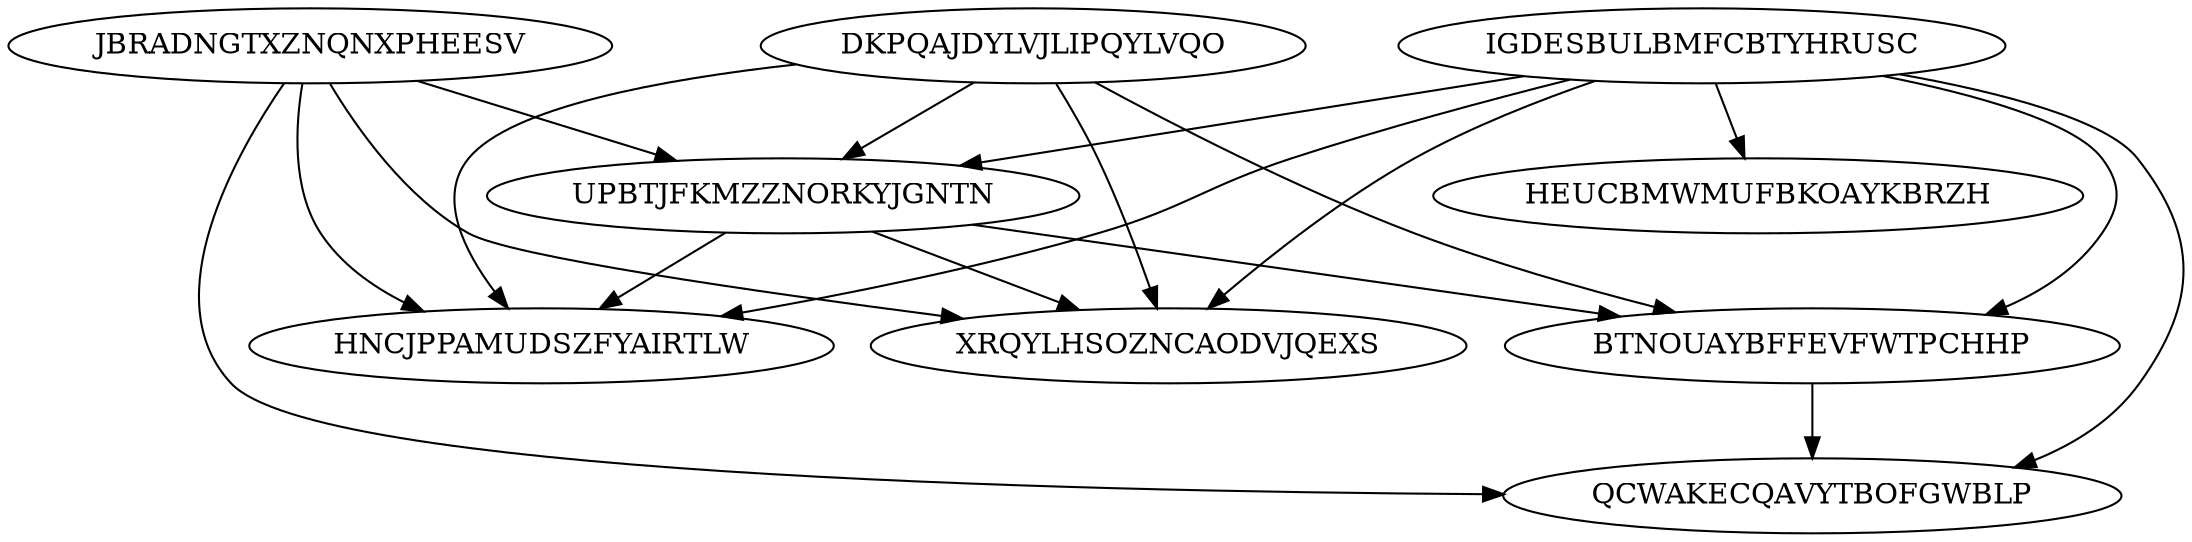 digraph "N9M18" {
	DKPQAJDYLVJLIPQYLVQO			[Weight=19, Start=0, Processor=1];
	IGDESBULBMFCBTYHRUSC			[Weight=19, Start=0, Processor=2];
	JBRADNGTXZNQNXPHEESV			[Weight=14, Start=0, Processor=3];
	UPBTJFKMZZNORKYJGNTN			[Weight=15, Start=31, Processor=1];
	XRQYLHSOZNCAODVJQEXS			[Weight=12, Start=65, Processor=2];
	HEUCBMWMUFBKOAYKBRZH			[Weight=14, Start=31, Processor=3];
	BTNOUAYBFFEVFWTPCHHP			[Weight=15, Start=46, Processor=1];
	HNCJPPAMUDSZFYAIRTLW			[Weight=15, Start=57, Processor=3];
	QCWAKECQAVYTBOFGWBLP			[Weight=17, Start=61, Processor=1];
	IGDESBULBMFCBTYHRUSC -> HEUCBMWMUFBKOAYKBRZH		[Weight=12];
	JBRADNGTXZNQNXPHEESV -> HNCJPPAMUDSZFYAIRTLW		[Weight=16];
	BTNOUAYBFFEVFWTPCHHP -> QCWAKECQAVYTBOFGWBLP		[Weight=13];
	DKPQAJDYLVJLIPQYLVQO -> XRQYLHSOZNCAODVJQEXS		[Weight=10];
	UPBTJFKMZZNORKYJGNTN -> BTNOUAYBFFEVFWTPCHHP		[Weight=10];
	JBRADNGTXZNQNXPHEESV -> QCWAKECQAVYTBOFGWBLP		[Weight=16];
	JBRADNGTXZNQNXPHEESV -> XRQYLHSOZNCAODVJQEXS		[Weight=15];
	DKPQAJDYLVJLIPQYLVQO -> UPBTJFKMZZNORKYJGNTN		[Weight=18];
	IGDESBULBMFCBTYHRUSC -> HNCJPPAMUDSZFYAIRTLW		[Weight=10];
	JBRADNGTXZNQNXPHEESV -> UPBTJFKMZZNORKYJGNTN		[Weight=11];
	IGDESBULBMFCBTYHRUSC -> BTNOUAYBFFEVFWTPCHHP		[Weight=19];
	IGDESBULBMFCBTYHRUSC -> QCWAKECQAVYTBOFGWBLP		[Weight=11];
	DKPQAJDYLVJLIPQYLVQO -> BTNOUAYBFFEVFWTPCHHP		[Weight=15];
	IGDESBULBMFCBTYHRUSC -> XRQYLHSOZNCAODVJQEXS		[Weight=20];
	UPBTJFKMZZNORKYJGNTN -> HNCJPPAMUDSZFYAIRTLW		[Weight=11];
	DKPQAJDYLVJLIPQYLVQO -> HNCJPPAMUDSZFYAIRTLW		[Weight=16];
	IGDESBULBMFCBTYHRUSC -> UPBTJFKMZZNORKYJGNTN		[Weight=12];
	UPBTJFKMZZNORKYJGNTN -> XRQYLHSOZNCAODVJQEXS		[Weight=19];
}
